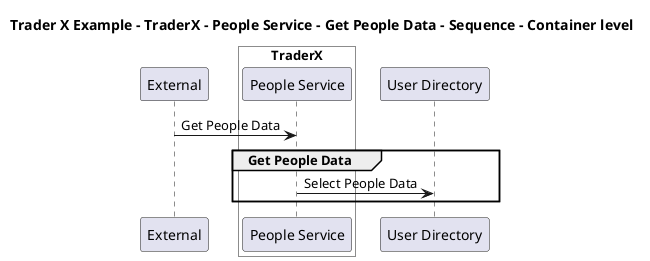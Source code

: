 @startuml

title Trader X Example - TraderX - People Service - Get People Data - Sequence - Container level

participant "External" as C4InterFlow.SoftwareSystems.ExternalSystem

box "TraderX" #White
    participant "People Service" as TraderXExample.SoftwareSystems.TraderX.Containers.PeopleService
end box

participant "User Directory" as TraderXExample.SoftwareSystems.UserDirectory

C4InterFlow.SoftwareSystems.ExternalSystem -> TraderXExample.SoftwareSystems.TraderX.Containers.PeopleService : Get People Data
group Get People Data
TraderXExample.SoftwareSystems.TraderX.Containers.PeopleService -> TraderXExample.SoftwareSystems.UserDirectory : Select People Data
end


@enduml
